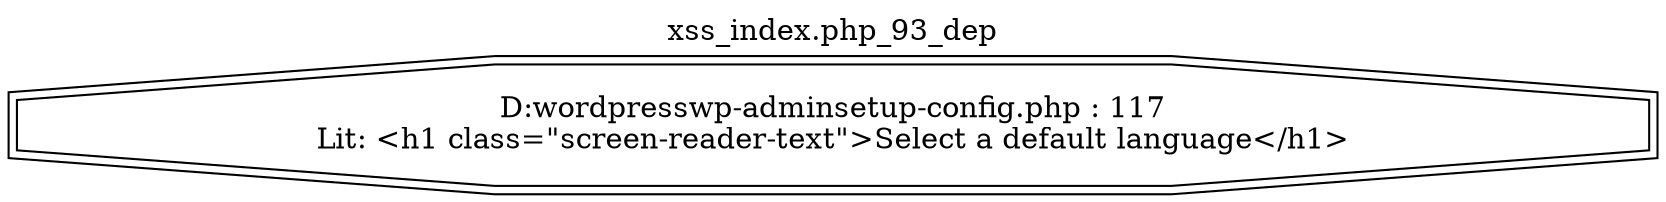 digraph cfg {
  label="xss_index.php_93_dep";
  labelloc=t;
  n1 [shape=doubleoctagon, label="D:\wordpress\wp-admin\setup-config.php : 117\nLit: <h1 class=\"screen-reader-text\">Select a default language</h1>\n"];
}

